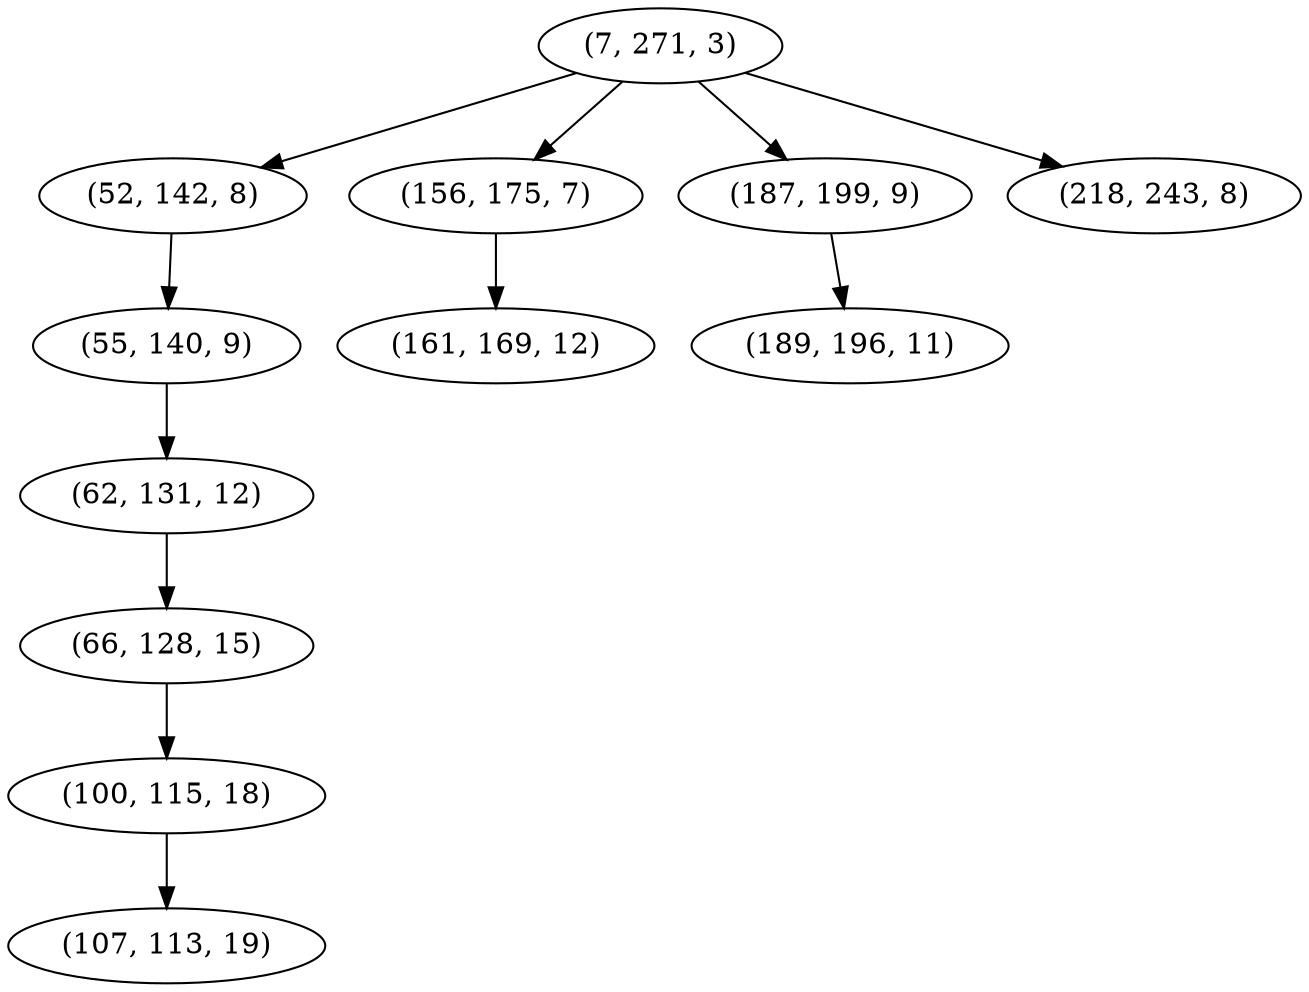 digraph tree {
    "(7, 271, 3)";
    "(52, 142, 8)";
    "(55, 140, 9)";
    "(62, 131, 12)";
    "(66, 128, 15)";
    "(100, 115, 18)";
    "(107, 113, 19)";
    "(156, 175, 7)";
    "(161, 169, 12)";
    "(187, 199, 9)";
    "(189, 196, 11)";
    "(218, 243, 8)";
    "(7, 271, 3)" -> "(52, 142, 8)";
    "(7, 271, 3)" -> "(156, 175, 7)";
    "(7, 271, 3)" -> "(187, 199, 9)";
    "(7, 271, 3)" -> "(218, 243, 8)";
    "(52, 142, 8)" -> "(55, 140, 9)";
    "(55, 140, 9)" -> "(62, 131, 12)";
    "(62, 131, 12)" -> "(66, 128, 15)";
    "(66, 128, 15)" -> "(100, 115, 18)";
    "(100, 115, 18)" -> "(107, 113, 19)";
    "(156, 175, 7)" -> "(161, 169, 12)";
    "(187, 199, 9)" -> "(189, 196, 11)";
}
